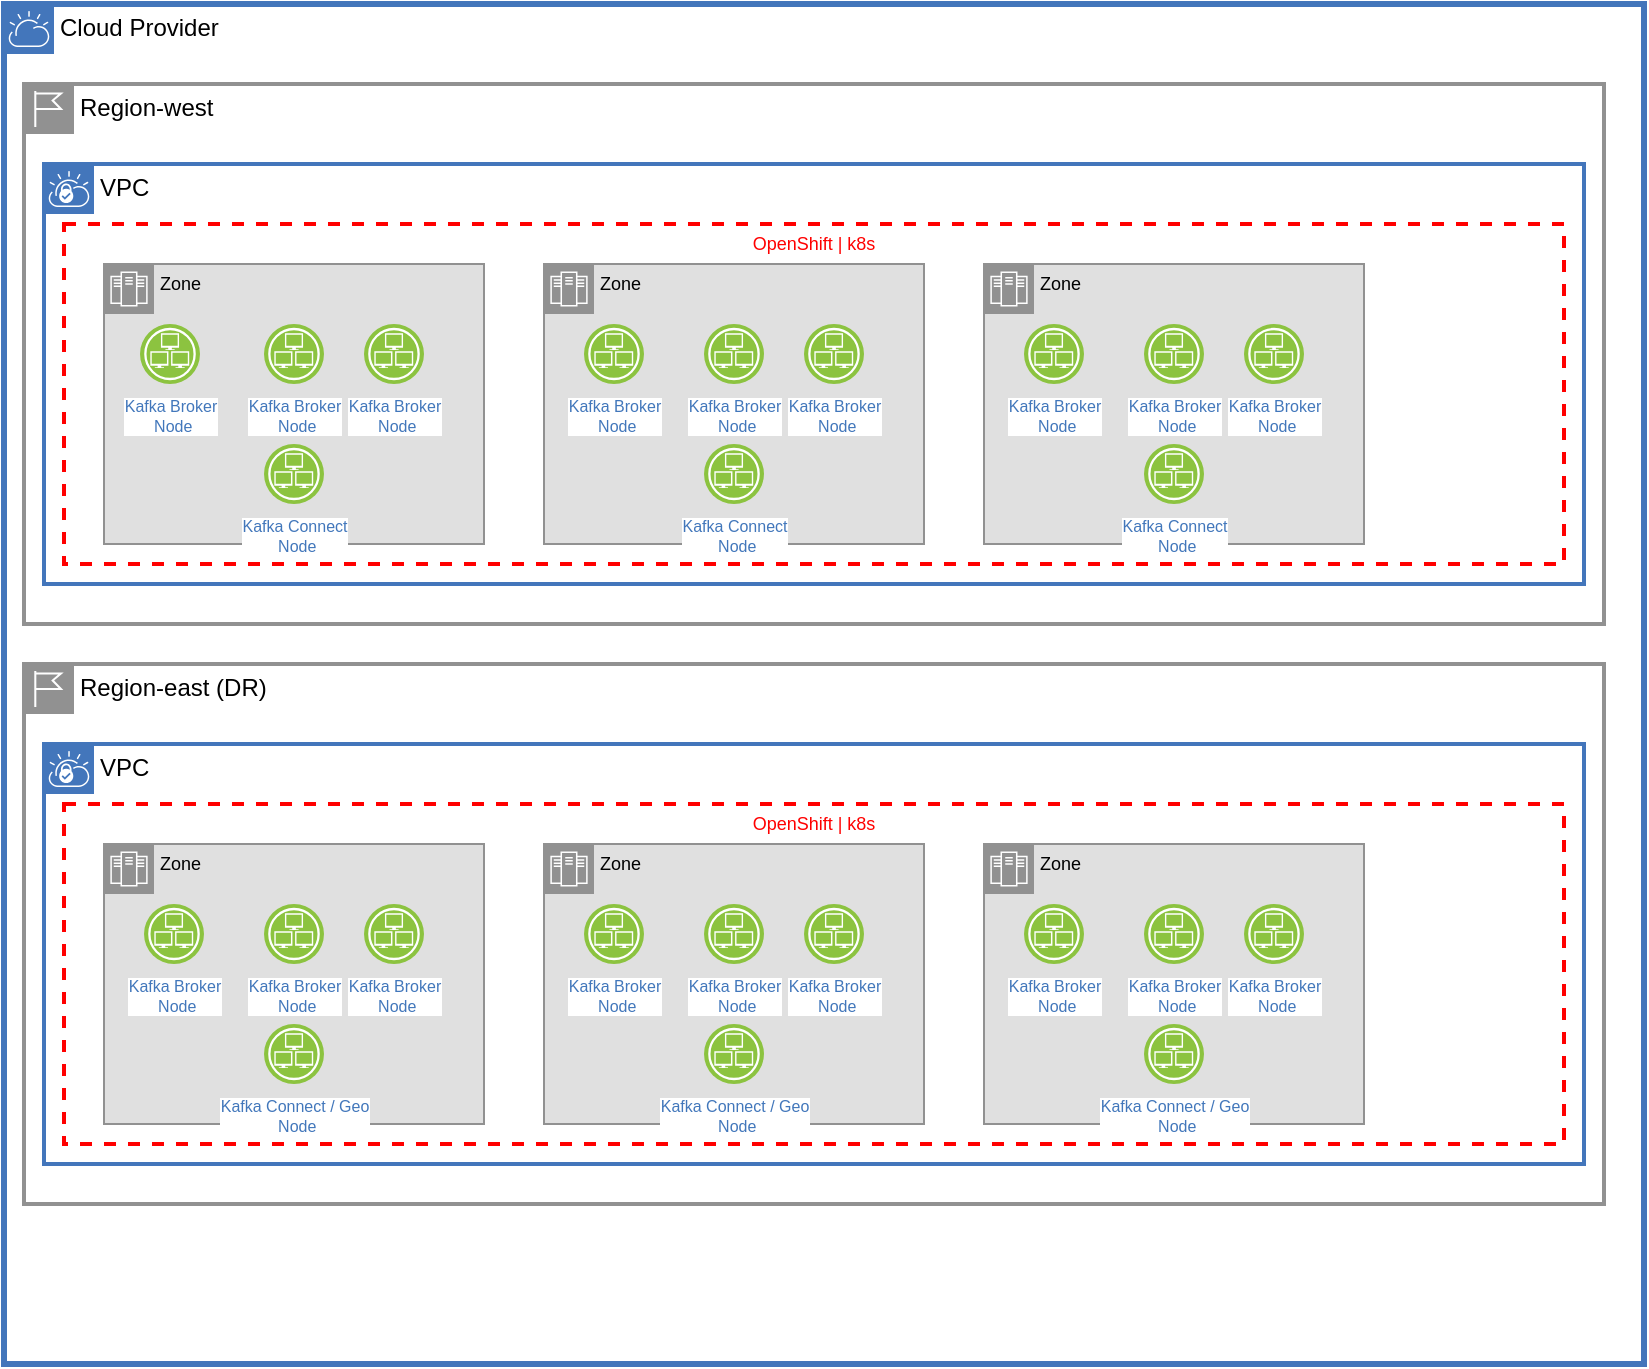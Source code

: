 <mxfile>
    <diagram id="eN4iIm8ZHHx9D5uJe-nz" name="Page-1">
        <mxGraphModel dx="899" dy="506" grid="1" gridSize="10" guides="1" tooltips="1" connect="1" arrows="1" fold="1" page="1" pageScale="1" pageWidth="850" pageHeight="1100" math="0" shadow="0">
            <root>
                <mxCell id="0"/>
                <mxCell id="1" parent="0"/>
                <mxCell id="2" value="Cloud Provider" style="shape=mxgraph.ibm.box;prType=cloud;fontStyle=0;verticalAlign=top;align=left;spacingLeft=32;spacingTop=4;fillColor=none;rounded=0;whiteSpace=wrap;html=1;strokeColor=#4376BB;strokeWidth=3;dashed=0;container=1;spacing=-4;collapsible=0;expand=0;recursiveResize=0;" vertex="1" parent="1">
                    <mxGeometry x="20" y="20" width="820" height="680" as="geometry"/>
                </mxCell>
                <mxCell id="4" value="Region-west" style="shape=mxgraph.ibm.box;prType=region;fontStyle=0;verticalAlign=top;align=left;spacingLeft=32;spacingTop=4;fillColor=none;rounded=0;whiteSpace=wrap;html=1;strokeColor=#919191;strokeWidth=2;dashed=0;container=1;spacing=-4;collapsible=0;expand=0;recursiveResize=0;" vertex="1" parent="2">
                    <mxGeometry x="10" y="40" width="790" height="270" as="geometry"/>
                </mxCell>
                <mxCell id="3" value="VPC" style="shape=mxgraph.ibm.box;prType=vpc;fontStyle=0;verticalAlign=top;align=left;spacingLeft=32;spacingTop=4;fillColor=none;rounded=0;whiteSpace=wrap;html=1;strokeColor=#4376BB;strokeWidth=2;dashed=0;container=1;spacing=-4;collapsible=0;expand=0;recursiveResize=0;" vertex="1" parent="4">
                    <mxGeometry x="10" y="40" width="770" height="210" as="geometry"/>
                </mxCell>
                <mxCell id="5" value="OpenShift | k8s" style="fontStyle=0;verticalAlign=top;align=center;spacingTop=-2;fillColor=none;rounded=0;whiteSpace=wrap;html=1;strokeColor=#FF0000;strokeWidth=2;dashed=1;container=1;collapsible=0;expand=0;recursiveResize=0;fontColor=#FF0000;fontSize=9;" vertex="1" parent="3">
                    <mxGeometry x="10" y="30" width="750" height="170" as="geometry"/>
                </mxCell>
                <mxCell id="6" value="Zone" style="shape=mxgraph.ibm.box;prType=zone;fontStyle=0;verticalAlign=top;align=left;spacingLeft=32;spacingTop=4;fillColor=#E0E0E0;rounded=0;whiteSpace=wrap;html=1;strokeColor=#919191;strokeWidth=1;dashed=0;container=1;spacing=-4;collapsible=0;expand=0;recursiveResize=0;fontSize=9;fontColor=#000000;" vertex="1" parent="5">
                    <mxGeometry x="20" y="20" width="190" height="140" as="geometry"/>
                </mxCell>
                <mxCell id="9" value="Kafka Broker&lt;br&gt;&amp;nbsp;Node" style="aspect=fixed;perimeter=ellipsePerimeter;html=1;align=center;shadow=0;dashed=0;fontColor=#4277BB;labelBackgroundColor=#ffffff;fontSize=8;spacingTop=0;image;image=img/lib/ibm/infrastructure/infrastructure_services.svg;" vertex="1" parent="6">
                    <mxGeometry x="18" y="30" width="30" height="30" as="geometry"/>
                </mxCell>
                <mxCell id="10" value="Kafka Broker&lt;br&gt;&amp;nbsp;Node" style="aspect=fixed;perimeter=ellipsePerimeter;html=1;align=center;shadow=0;dashed=0;fontColor=#4277BB;labelBackgroundColor=#ffffff;fontSize=8;spacingTop=0;image;image=img/lib/ibm/infrastructure/infrastructure_services.svg;" vertex="1" parent="6">
                    <mxGeometry x="130" y="30" width="30" height="30" as="geometry"/>
                </mxCell>
                <mxCell id="15" value="Kafka Connect&lt;br&gt;&amp;nbsp;Node" style="aspect=fixed;perimeter=ellipsePerimeter;html=1;align=center;shadow=0;dashed=0;fontColor=#4277BB;labelBackgroundColor=#ffffff;fontSize=8;spacingTop=0;image;image=img/lib/ibm/infrastructure/infrastructure_services.svg;" vertex="1" parent="6">
                    <mxGeometry x="80" y="90" width="30" height="30" as="geometry"/>
                </mxCell>
                <mxCell id="33" value="Kafka Broker&lt;br&gt;&amp;nbsp;Node" style="aspect=fixed;perimeter=ellipsePerimeter;html=1;align=center;shadow=0;dashed=0;fontColor=#4277BB;labelBackgroundColor=#ffffff;fontSize=8;spacingTop=0;image;image=img/lib/ibm/infrastructure/infrastructure_services.svg;" vertex="1" parent="6">
                    <mxGeometry x="80" y="30" width="30" height="30" as="geometry"/>
                </mxCell>
                <mxCell id="7" value="Zone" style="shape=mxgraph.ibm.box;prType=zone;fontStyle=0;verticalAlign=top;align=left;spacingLeft=32;spacingTop=4;fillColor=#E0E0E0;rounded=0;whiteSpace=wrap;html=1;strokeColor=#919191;strokeWidth=1;dashed=0;container=1;spacing=-4;collapsible=0;expand=0;recursiveResize=0;fontSize=9;fontColor=#000000;" vertex="1" parent="5">
                    <mxGeometry x="240" y="20" width="190" height="140" as="geometry"/>
                </mxCell>
                <mxCell id="11" value="Kafka Broker&lt;br&gt;&amp;nbsp;Node" style="aspect=fixed;perimeter=ellipsePerimeter;html=1;align=center;shadow=0;dashed=0;fontColor=#4277BB;labelBackgroundColor=#ffffff;fontSize=8;spacingTop=0;image;image=img/lib/ibm/infrastructure/infrastructure_services.svg;" vertex="1" parent="7">
                    <mxGeometry x="20" y="30" width="30" height="30" as="geometry"/>
                </mxCell>
                <mxCell id="12" value="Kafka Broker&lt;br&gt;&amp;nbsp;Node" style="aspect=fixed;perimeter=ellipsePerimeter;html=1;align=center;shadow=0;dashed=0;fontColor=#4277BB;labelBackgroundColor=#ffffff;fontSize=8;spacingTop=0;image;image=img/lib/ibm/infrastructure/infrastructure_services.svg;" vertex="1" parent="7">
                    <mxGeometry x="130" y="30" width="30" height="30" as="geometry"/>
                </mxCell>
                <mxCell id="16" value="Kafka Connect&lt;br&gt;&amp;nbsp;Node" style="aspect=fixed;perimeter=ellipsePerimeter;html=1;align=center;shadow=0;dashed=0;fontColor=#4277BB;labelBackgroundColor=#ffffff;fontSize=8;spacingTop=0;image;image=img/lib/ibm/infrastructure/infrastructure_services.svg;" vertex="1" parent="7">
                    <mxGeometry x="80" y="90" width="30" height="30" as="geometry"/>
                </mxCell>
                <mxCell id="34" value="Kafka Broker&lt;br&gt;&amp;nbsp;Node" style="aspect=fixed;perimeter=ellipsePerimeter;html=1;align=center;shadow=0;dashed=0;fontColor=#4277BB;labelBackgroundColor=#ffffff;fontSize=8;spacingTop=0;image;image=img/lib/ibm/infrastructure/infrastructure_services.svg;" vertex="1" parent="7">
                    <mxGeometry x="80" y="30" width="30" height="30" as="geometry"/>
                </mxCell>
                <mxCell id="8" value="Zone" style="shape=mxgraph.ibm.box;prType=zone;fontStyle=0;verticalAlign=top;align=left;spacingLeft=32;spacingTop=4;fillColor=#E0E0E0;rounded=0;whiteSpace=wrap;html=1;strokeColor=#919191;strokeWidth=1;dashed=0;container=1;spacing=-4;collapsible=0;expand=0;recursiveResize=0;fontSize=9;fontColor=#000000;" vertex="1" parent="5">
                    <mxGeometry x="460" y="20" width="190" height="140" as="geometry"/>
                </mxCell>
                <mxCell id="13" value="Kafka Broker&lt;br&gt;&amp;nbsp;Node" style="aspect=fixed;perimeter=ellipsePerimeter;html=1;align=center;shadow=0;dashed=0;fontColor=#4277BB;labelBackgroundColor=#ffffff;fontSize=8;spacingTop=0;image;image=img/lib/ibm/infrastructure/infrastructure_services.svg;" vertex="1" parent="8">
                    <mxGeometry x="20" y="30" width="30" height="30" as="geometry"/>
                </mxCell>
                <mxCell id="14" value="Kafka Broker&lt;br&gt;&amp;nbsp;Node" style="aspect=fixed;perimeter=ellipsePerimeter;html=1;align=center;shadow=0;dashed=0;fontColor=#4277BB;labelBackgroundColor=#ffffff;fontSize=8;spacingTop=0;image;image=img/lib/ibm/infrastructure/infrastructure_services.svg;" vertex="1" parent="8">
                    <mxGeometry x="130" y="30" width="30" height="30" as="geometry"/>
                </mxCell>
                <mxCell id="17" value="Kafka Connect&lt;br&gt;&amp;nbsp;Node" style="aspect=fixed;perimeter=ellipsePerimeter;html=1;align=center;shadow=0;dashed=0;fontColor=#4277BB;labelBackgroundColor=#ffffff;fontSize=8;spacingTop=0;image;image=img/lib/ibm/infrastructure/infrastructure_services.svg;" vertex="1" parent="8">
                    <mxGeometry x="80" y="90" width="30" height="30" as="geometry"/>
                </mxCell>
                <mxCell id="35" value="Kafka Broker&lt;br&gt;&amp;nbsp;Node" style="aspect=fixed;perimeter=ellipsePerimeter;html=1;align=center;shadow=0;dashed=0;fontColor=#4277BB;labelBackgroundColor=#ffffff;fontSize=8;spacingTop=0;image;image=img/lib/ibm/infrastructure/infrastructure_services.svg;" vertex="1" parent="8">
                    <mxGeometry x="80" y="30" width="30" height="30" as="geometry"/>
                </mxCell>
                <mxCell id="18" value="Region-east (DR)" style="shape=mxgraph.ibm.box;prType=region;fontStyle=0;verticalAlign=top;align=left;spacingLeft=32;spacingTop=4;fillColor=none;rounded=0;whiteSpace=wrap;html=1;strokeColor=#919191;strokeWidth=2;dashed=0;container=1;spacing=-4;collapsible=0;expand=0;recursiveResize=0;" vertex="1" parent="2">
                    <mxGeometry x="10" y="330" width="790" height="270" as="geometry"/>
                </mxCell>
                <mxCell id="19" value="VPC" style="shape=mxgraph.ibm.box;prType=vpc;fontStyle=0;verticalAlign=top;align=left;spacingLeft=32;spacingTop=4;fillColor=none;rounded=0;whiteSpace=wrap;html=1;strokeColor=#4376BB;strokeWidth=2;dashed=0;container=1;spacing=-4;collapsible=0;expand=0;recursiveResize=0;" vertex="1" parent="18">
                    <mxGeometry x="10" y="40" width="770" height="210" as="geometry"/>
                </mxCell>
                <mxCell id="20" value="OpenShift | k8s" style="fontStyle=0;verticalAlign=top;align=center;spacingTop=-2;fillColor=none;rounded=0;whiteSpace=wrap;html=1;strokeColor=#FF0000;strokeWidth=2;dashed=1;container=1;collapsible=0;expand=0;recursiveResize=0;fontColor=#FF0000;fontSize=9;" vertex="1" parent="19">
                    <mxGeometry x="10" y="30" width="750" height="170" as="geometry"/>
                </mxCell>
                <mxCell id="21" value="Zone" style="shape=mxgraph.ibm.box;prType=zone;fontStyle=0;verticalAlign=top;align=left;spacingLeft=32;spacingTop=4;fillColor=#E0E0E0;rounded=0;whiteSpace=wrap;html=1;strokeColor=#919191;strokeWidth=1;dashed=0;container=1;spacing=-4;collapsible=0;expand=0;recursiveResize=0;fontSize=9;fontColor=#000000;" vertex="1" parent="20">
                    <mxGeometry x="20" y="20" width="190" height="140" as="geometry"/>
                </mxCell>
                <mxCell id="22" value="Kafka Broker&lt;br&gt;&amp;nbsp;Node" style="aspect=fixed;perimeter=ellipsePerimeter;html=1;align=center;shadow=0;dashed=0;fontColor=#4277BB;labelBackgroundColor=#ffffff;fontSize=8;spacingTop=0;image;image=img/lib/ibm/infrastructure/infrastructure_services.svg;" vertex="1" parent="21">
                    <mxGeometry x="20" y="30" width="30" height="30" as="geometry"/>
                </mxCell>
                <mxCell id="23" value="Kafka Broker&lt;br&gt;&amp;nbsp;Node" style="aspect=fixed;perimeter=ellipsePerimeter;html=1;align=center;shadow=0;dashed=0;fontColor=#4277BB;labelBackgroundColor=#ffffff;fontSize=8;spacingTop=0;image;image=img/lib/ibm/infrastructure/infrastructure_services.svg;" vertex="1" parent="21">
                    <mxGeometry x="130" y="30" width="30" height="30" as="geometry"/>
                </mxCell>
                <mxCell id="24" value="Kafka Connect / Geo&lt;br&gt;&amp;nbsp;Node" style="aspect=fixed;perimeter=ellipsePerimeter;html=1;align=center;shadow=0;dashed=0;fontColor=#4277BB;labelBackgroundColor=#ffffff;fontSize=8;spacingTop=0;image;image=img/lib/ibm/infrastructure/infrastructure_services.svg;" vertex="1" parent="21">
                    <mxGeometry x="80" y="90" width="30" height="30" as="geometry"/>
                </mxCell>
                <mxCell id="36" value="Kafka Broker&lt;br&gt;&amp;nbsp;Node" style="aspect=fixed;perimeter=ellipsePerimeter;html=1;align=center;shadow=0;dashed=0;fontColor=#4277BB;labelBackgroundColor=#ffffff;fontSize=8;spacingTop=0;image;image=img/lib/ibm/infrastructure/infrastructure_services.svg;" vertex="1" parent="21">
                    <mxGeometry x="80" y="30" width="30" height="30" as="geometry"/>
                </mxCell>
                <mxCell id="25" value="Zone" style="shape=mxgraph.ibm.box;prType=zone;fontStyle=0;verticalAlign=top;align=left;spacingLeft=32;spacingTop=4;fillColor=#E0E0E0;rounded=0;whiteSpace=wrap;html=1;strokeColor=#919191;strokeWidth=1;dashed=0;container=1;spacing=-4;collapsible=0;expand=0;recursiveResize=0;fontSize=9;fontColor=#000000;" vertex="1" parent="20">
                    <mxGeometry x="240" y="20" width="190" height="140" as="geometry"/>
                </mxCell>
                <mxCell id="26" value="Kafka Broker&lt;br&gt;&amp;nbsp;Node" style="aspect=fixed;perimeter=ellipsePerimeter;html=1;align=center;shadow=0;dashed=0;fontColor=#4277BB;labelBackgroundColor=#ffffff;fontSize=8;spacingTop=0;image;image=img/lib/ibm/infrastructure/infrastructure_services.svg;" vertex="1" parent="25">
                    <mxGeometry x="20" y="30" width="30" height="30" as="geometry"/>
                </mxCell>
                <mxCell id="27" value="Kafka Broker&lt;br&gt;&amp;nbsp;Node" style="aspect=fixed;perimeter=ellipsePerimeter;html=1;align=center;shadow=0;dashed=0;fontColor=#4277BB;labelBackgroundColor=#ffffff;fontSize=8;spacingTop=0;image;image=img/lib/ibm/infrastructure/infrastructure_services.svg;" vertex="1" parent="25">
                    <mxGeometry x="130" y="30" width="30" height="30" as="geometry"/>
                </mxCell>
                <mxCell id="28" value="Kafka Connect / Geo&lt;br&gt;&amp;nbsp;Node" style="aspect=fixed;perimeter=ellipsePerimeter;html=1;align=center;shadow=0;dashed=0;fontColor=#4277BB;labelBackgroundColor=#ffffff;fontSize=8;spacingTop=0;image;image=img/lib/ibm/infrastructure/infrastructure_services.svg;" vertex="1" parent="25">
                    <mxGeometry x="80" y="90" width="30" height="30" as="geometry"/>
                </mxCell>
                <mxCell id="37" value="Kafka Broker&lt;br&gt;&amp;nbsp;Node" style="aspect=fixed;perimeter=ellipsePerimeter;html=1;align=center;shadow=0;dashed=0;fontColor=#4277BB;labelBackgroundColor=#ffffff;fontSize=8;spacingTop=0;image;image=img/lib/ibm/infrastructure/infrastructure_services.svg;" vertex="1" parent="25">
                    <mxGeometry x="80" y="30" width="30" height="30" as="geometry"/>
                </mxCell>
                <mxCell id="29" value="Zone" style="shape=mxgraph.ibm.box;prType=zone;fontStyle=0;verticalAlign=top;align=left;spacingLeft=32;spacingTop=4;fillColor=#E0E0E0;rounded=0;whiteSpace=wrap;html=1;strokeColor=#919191;strokeWidth=1;dashed=0;container=1;spacing=-4;collapsible=0;expand=0;recursiveResize=0;fontSize=9;fontColor=#000000;" vertex="1" parent="20">
                    <mxGeometry x="460" y="20" width="190" height="140" as="geometry"/>
                </mxCell>
                <mxCell id="30" value="Kafka Broker&lt;br&gt;&amp;nbsp;Node" style="aspect=fixed;perimeter=ellipsePerimeter;html=1;align=center;shadow=0;dashed=0;fontColor=#4277BB;labelBackgroundColor=#ffffff;fontSize=8;spacingTop=0;image;image=img/lib/ibm/infrastructure/infrastructure_services.svg;" vertex="1" parent="29">
                    <mxGeometry x="20" y="30" width="30" height="30" as="geometry"/>
                </mxCell>
                <mxCell id="31" value="Kafka Broker&lt;br&gt;&amp;nbsp;Node" style="aspect=fixed;perimeter=ellipsePerimeter;html=1;align=center;shadow=0;dashed=0;fontColor=#4277BB;labelBackgroundColor=#ffffff;fontSize=8;spacingTop=0;image;image=img/lib/ibm/infrastructure/infrastructure_services.svg;" vertex="1" parent="29">
                    <mxGeometry x="130" y="30" width="30" height="30" as="geometry"/>
                </mxCell>
                <mxCell id="32" value="Kafka Connect / Geo&lt;br&gt;&amp;nbsp;Node" style="aspect=fixed;perimeter=ellipsePerimeter;html=1;align=center;shadow=0;dashed=0;fontColor=#4277BB;labelBackgroundColor=#ffffff;fontSize=8;spacingTop=0;image;image=img/lib/ibm/infrastructure/infrastructure_services.svg;" vertex="1" parent="29">
                    <mxGeometry x="80" y="90" width="30" height="30" as="geometry"/>
                </mxCell>
                <mxCell id="38" value="Kafka Broker&lt;br&gt;&amp;nbsp;Node" style="aspect=fixed;perimeter=ellipsePerimeter;html=1;align=center;shadow=0;dashed=0;fontColor=#4277BB;labelBackgroundColor=#ffffff;fontSize=8;spacingTop=0;image;image=img/lib/ibm/infrastructure/infrastructure_services.svg;" vertex="1" parent="29">
                    <mxGeometry x="80" y="30" width="30" height="30" as="geometry"/>
                </mxCell>
            </root>
        </mxGraphModel>
    </diagram>
</mxfile>